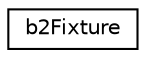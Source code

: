 digraph "Graphical Class Hierarchy"
{
 // LATEX_PDF_SIZE
  edge [fontname="Helvetica",fontsize="10",labelfontname="Helvetica",labelfontsize="10"];
  node [fontname="Helvetica",fontsize="10",shape=record];
  rankdir="LR";
  Node0 [label="b2Fixture",height=0.2,width=0.4,color="black", fillcolor="white", style="filled",URL="$classb2Fixture.html",tooltip=" "];
}
